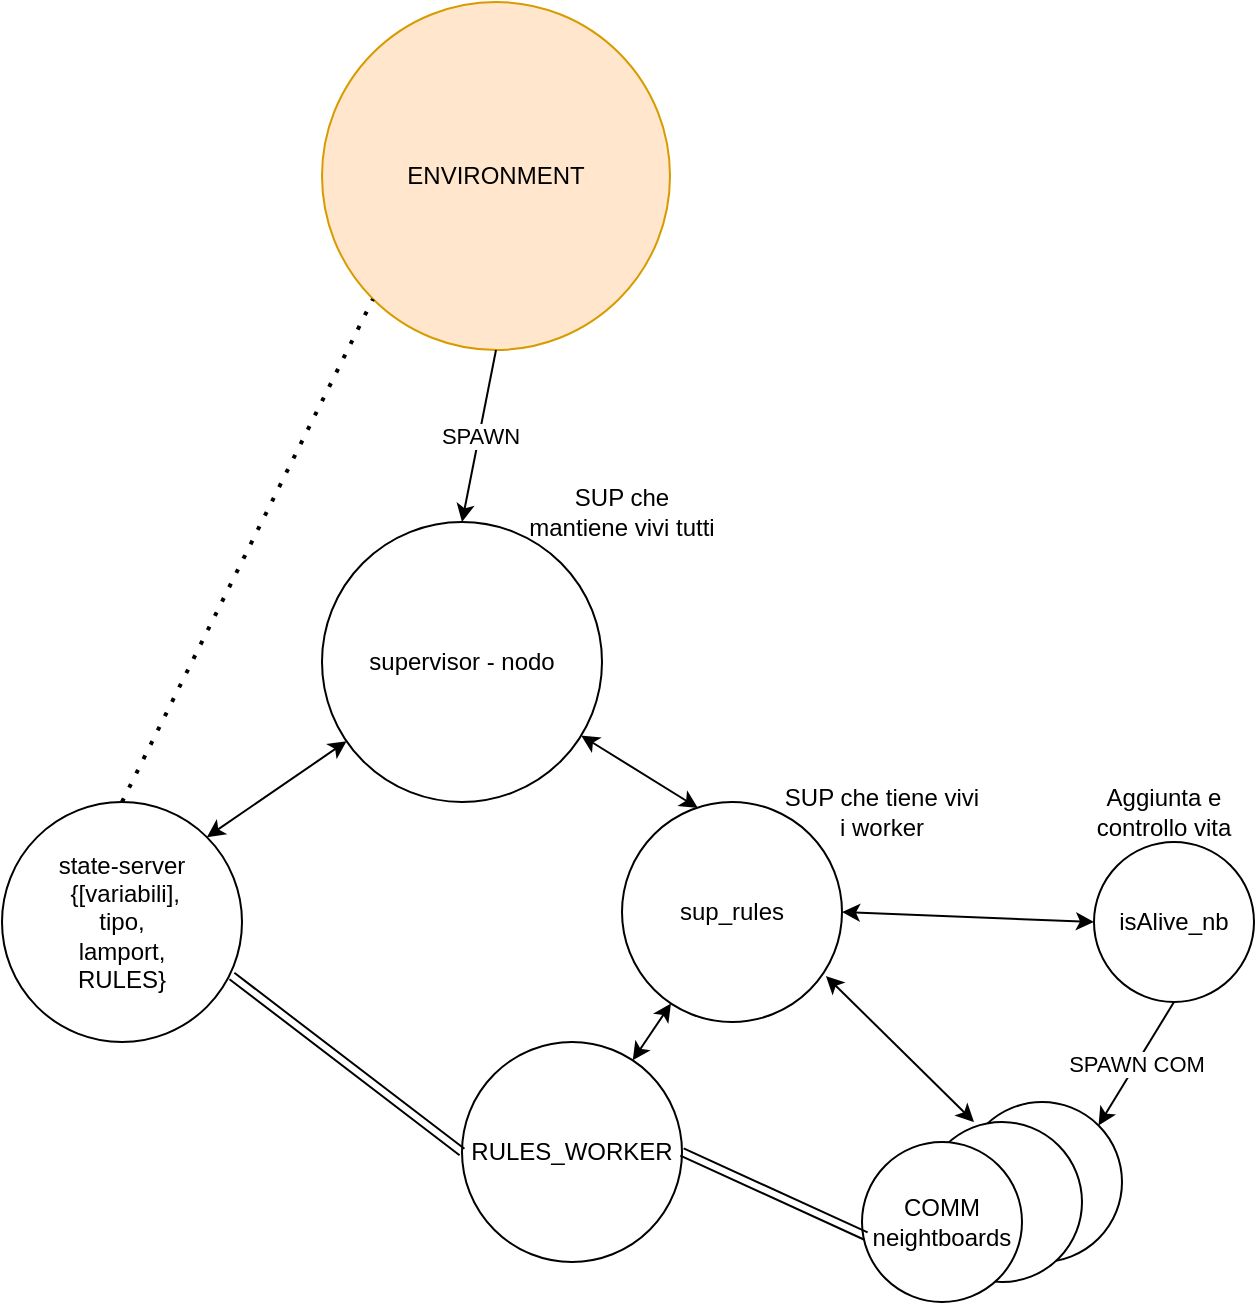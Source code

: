 <mxfile version="14.5.8" type="github">
  <diagram id="8f2JrUlGuPTvHsmJs0fN" name="Page-1">
    <mxGraphModel dx="1182" dy="1938" grid="1" gridSize="10" guides="1" tooltips="1" connect="1" arrows="1" fold="1" page="1" pageScale="1" pageWidth="827" pageHeight="1169" math="0" shadow="0">
      <root>
        <mxCell id="0" />
        <mxCell id="1" parent="0" />
        <mxCell id="IBeI8l__l9tSu07Wctf3-10" value="" style="ellipse;whiteSpace=wrap;html=1;aspect=fixed;" parent="1" vertex="1">
          <mxGeometry x="614" y="450" width="80" height="80" as="geometry" />
        </mxCell>
        <mxCell id="IBeI8l__l9tSu07Wctf3-1" value="supervisor - nodo" style="ellipse;whiteSpace=wrap;html=1;aspect=fixed;" parent="1" vertex="1">
          <mxGeometry x="294" y="160" width="140" height="140" as="geometry" />
        </mxCell>
        <mxCell id="IBeI8l__l9tSu07Wctf3-3" value="state-server&lt;br&gt;&amp;nbsp;{[variabili], &lt;br&gt;tipo,&lt;br&gt;lamport,&lt;br&gt;RULES}" style="ellipse;whiteSpace=wrap;html=1;aspect=fixed;" parent="1" vertex="1">
          <mxGeometry x="134" y="300" width="120" height="120" as="geometry" />
        </mxCell>
        <mxCell id="IBeI8l__l9tSu07Wctf3-4" value="" style="endArrow=classic;startArrow=classic;html=1;exitX=1;exitY=0;exitDx=0;exitDy=0;" parent="1" source="IBeI8l__l9tSu07Wctf3-3" target="IBeI8l__l9tSu07Wctf3-1" edge="1">
          <mxGeometry width="50" height="50" relative="1" as="geometry">
            <mxPoint x="424" y="550" as="sourcePoint" />
            <mxPoint x="474" y="500" as="targetPoint" />
            <Array as="points" />
          </mxGeometry>
        </mxCell>
        <mxCell id="IBeI8l__l9tSu07Wctf3-5" value="sup_rules" style="ellipse;whiteSpace=wrap;html=1;aspect=fixed;" parent="1" vertex="1">
          <mxGeometry x="444" y="300" width="110" height="110" as="geometry" />
        </mxCell>
        <mxCell id="IBeI8l__l9tSu07Wctf3-7" value="" style="endArrow=classic;startArrow=classic;html=1;entryX=0.345;entryY=0.027;entryDx=0;entryDy=0;entryPerimeter=0;" parent="1" source="IBeI8l__l9tSu07Wctf3-1" target="IBeI8l__l9tSu07Wctf3-5" edge="1">
          <mxGeometry width="50" height="50" relative="1" as="geometry">
            <mxPoint x="474" y="610" as="sourcePoint" />
            <mxPoint x="524" y="560" as="targetPoint" />
            <Array as="points" />
          </mxGeometry>
        </mxCell>
        <mxCell id="IBeI8l__l9tSu07Wctf3-9" value="" style="ellipse;whiteSpace=wrap;html=1;aspect=fixed;" parent="1" vertex="1">
          <mxGeometry x="594" y="460" width="80" height="80" as="geometry" />
        </mxCell>
        <mxCell id="IBeI8l__l9tSu07Wctf3-8" value="COMM&lt;br&gt;neightboards" style="ellipse;whiteSpace=wrap;html=1;aspect=fixed;" parent="1" vertex="1">
          <mxGeometry x="564" y="470" width="80" height="80" as="geometry" />
        </mxCell>
        <mxCell id="IBeI8l__l9tSu07Wctf3-12" value="RULES_WORKER" style="ellipse;whiteSpace=wrap;html=1;aspect=fixed;" parent="1" vertex="1">
          <mxGeometry x="364" y="420" width="110" height="110" as="geometry" />
        </mxCell>
        <mxCell id="IBeI8l__l9tSu07Wctf3-13" value="" style="endArrow=classic;startArrow=classic;html=1;" parent="1" source="IBeI8l__l9tSu07Wctf3-12" target="IBeI8l__l9tSu07Wctf3-5" edge="1">
          <mxGeometry width="50" height="50" relative="1" as="geometry">
            <mxPoint x="434" y="465" as="sourcePoint" />
            <mxPoint x="484" y="415" as="targetPoint" />
          </mxGeometry>
        </mxCell>
        <mxCell id="IBeI8l__l9tSu07Wctf3-23" value="SUP che mantiene vivi tutti" style="text;html=1;strokeColor=none;fillColor=none;align=center;verticalAlign=middle;whiteSpace=wrap;rounded=0;" parent="1" vertex="1">
          <mxGeometry x="394" y="130" width="100" height="50" as="geometry" />
        </mxCell>
        <mxCell id="IBeI8l__l9tSu07Wctf3-24" value="SUP che tiene vivi i worker" style="text;html=1;strokeColor=none;fillColor=none;align=center;verticalAlign=middle;whiteSpace=wrap;rounded=0;" parent="1" vertex="1">
          <mxGeometry x="524" y="290" width="100" height="30" as="geometry" />
        </mxCell>
        <mxCell id="IBeI8l__l9tSu07Wctf3-25" value="ENVIRONMENT" style="ellipse;whiteSpace=wrap;html=1;aspect=fixed;fillColor=#ffe6cc;strokeColor=#d79b00;" parent="1" vertex="1">
          <mxGeometry x="294" y="-100" width="174" height="174" as="geometry" />
        </mxCell>
        <mxCell id="IBeI8l__l9tSu07Wctf3-29" value="" style="shape=link;html=1;exitX=0.958;exitY=0.725;exitDx=0;exitDy=0;exitPerimeter=0;entryX=0;entryY=0.5;entryDx=0;entryDy=0;" parent="1" source="IBeI8l__l9tSu07Wctf3-3" target="IBeI8l__l9tSu07Wctf3-12" edge="1">
          <mxGeometry width="100" relative="1" as="geometry">
            <mxPoint x="440" y="280" as="sourcePoint" />
            <mxPoint x="540" y="280" as="targetPoint" />
          </mxGeometry>
        </mxCell>
        <mxCell id="IBeI8l__l9tSu07Wctf3-30" value="" style="shape=link;html=1;exitX=1;exitY=0.5;exitDx=0;exitDy=0;entryX=0.025;entryY=0.588;entryDx=0;entryDy=0;entryPerimeter=0;" parent="1" source="IBeI8l__l9tSu07Wctf3-12" target="IBeI8l__l9tSu07Wctf3-8" edge="1">
          <mxGeometry width="100" relative="1" as="geometry">
            <mxPoint x="440" y="280" as="sourcePoint" />
            <mxPoint x="540" y="280" as="targetPoint" />
          </mxGeometry>
        </mxCell>
        <mxCell id="IBeI8l__l9tSu07Wctf3-32" value="" style="endArrow=none;dashed=1;html=1;dashPattern=1 3;strokeWidth=2;entryX=0;entryY=1;entryDx=0;entryDy=0;exitX=0.5;exitY=0;exitDx=0;exitDy=0;" parent="1" source="IBeI8l__l9tSu07Wctf3-3" target="IBeI8l__l9tSu07Wctf3-25" edge="1">
          <mxGeometry width="50" height="50" relative="1" as="geometry">
            <mxPoint x="460" y="300" as="sourcePoint" />
            <mxPoint x="510" y="250" as="targetPoint" />
          </mxGeometry>
        </mxCell>
        <mxCell id="IBeI8l__l9tSu07Wctf3-35" value="" style="endArrow=classic;html=1;entryX=0.5;entryY=0;entryDx=0;entryDy=0;exitX=0.5;exitY=1;exitDx=0;exitDy=0;" parent="1" source="IBeI8l__l9tSu07Wctf3-25" target="IBeI8l__l9tSu07Wctf3-1" edge="1">
          <mxGeometry relative="1" as="geometry">
            <mxPoint x="440" y="280" as="sourcePoint" />
            <mxPoint x="540" y="280" as="targetPoint" />
          </mxGeometry>
        </mxCell>
        <mxCell id="IBeI8l__l9tSu07Wctf3-36" value="SPAWN" style="edgeLabel;resizable=0;html=1;align=center;verticalAlign=middle;" parent="IBeI8l__l9tSu07Wctf3-35" connectable="0" vertex="1">
          <mxGeometry relative="1" as="geometry" />
        </mxCell>
        <mxCell id="CnOm33l_RqHOCfw_i5Eg-1" value="isAlive_nb" style="ellipse;whiteSpace=wrap;html=1;aspect=fixed;" vertex="1" parent="1">
          <mxGeometry x="680" y="320" width="80" height="80" as="geometry" />
        </mxCell>
        <mxCell id="CnOm33l_RqHOCfw_i5Eg-3" value="" style="endArrow=classic;startArrow=classic;html=1;entryX=0;entryY=0.5;entryDx=0;entryDy=0;exitX=1;exitY=0.5;exitDx=0;exitDy=0;" edge="1" parent="1" source="IBeI8l__l9tSu07Wctf3-5" target="CnOm33l_RqHOCfw_i5Eg-1">
          <mxGeometry width="50" height="50" relative="1" as="geometry">
            <mxPoint x="390" y="270" as="sourcePoint" />
            <mxPoint x="440" y="220" as="targetPoint" />
          </mxGeometry>
        </mxCell>
        <mxCell id="CnOm33l_RqHOCfw_i5Eg-4" value="" style="endArrow=classic;startArrow=classic;html=1;entryX=0.325;entryY=0;entryDx=0;entryDy=0;entryPerimeter=0;exitX=0.927;exitY=0.791;exitDx=0;exitDy=0;exitPerimeter=0;" edge="1" parent="1" source="IBeI8l__l9tSu07Wctf3-5" target="IBeI8l__l9tSu07Wctf3-9">
          <mxGeometry width="50" height="50" relative="1" as="geometry">
            <mxPoint x="390" y="270" as="sourcePoint" />
            <mxPoint x="440" y="220" as="targetPoint" />
          </mxGeometry>
        </mxCell>
        <mxCell id="CnOm33l_RqHOCfw_i5Eg-6" value="Aggiunta e controllo vita" style="text;html=1;strokeColor=none;fillColor=none;align=center;verticalAlign=middle;whiteSpace=wrap;rounded=0;" vertex="1" parent="1">
          <mxGeometry x="670" y="295" width="90" height="20" as="geometry" />
        </mxCell>
        <mxCell id="CnOm33l_RqHOCfw_i5Eg-8" value="" style="endArrow=classic;html=1;entryX=1;entryY=0;entryDx=0;entryDy=0;exitX=0.5;exitY=1;exitDx=0;exitDy=0;" edge="1" parent="1" source="CnOm33l_RqHOCfw_i5Eg-1" target="IBeI8l__l9tSu07Wctf3-10">
          <mxGeometry relative="1" as="geometry">
            <mxPoint x="720" y="440" as="sourcePoint" />
            <mxPoint x="520" y="270" as="targetPoint" />
          </mxGeometry>
        </mxCell>
        <mxCell id="CnOm33l_RqHOCfw_i5Eg-9" value="SPAWN COM" style="edgeLabel;resizable=0;html=1;align=center;verticalAlign=middle;" connectable="0" vertex="1" parent="CnOm33l_RqHOCfw_i5Eg-8">
          <mxGeometry relative="1" as="geometry" />
        </mxCell>
      </root>
    </mxGraphModel>
  </diagram>
</mxfile>

